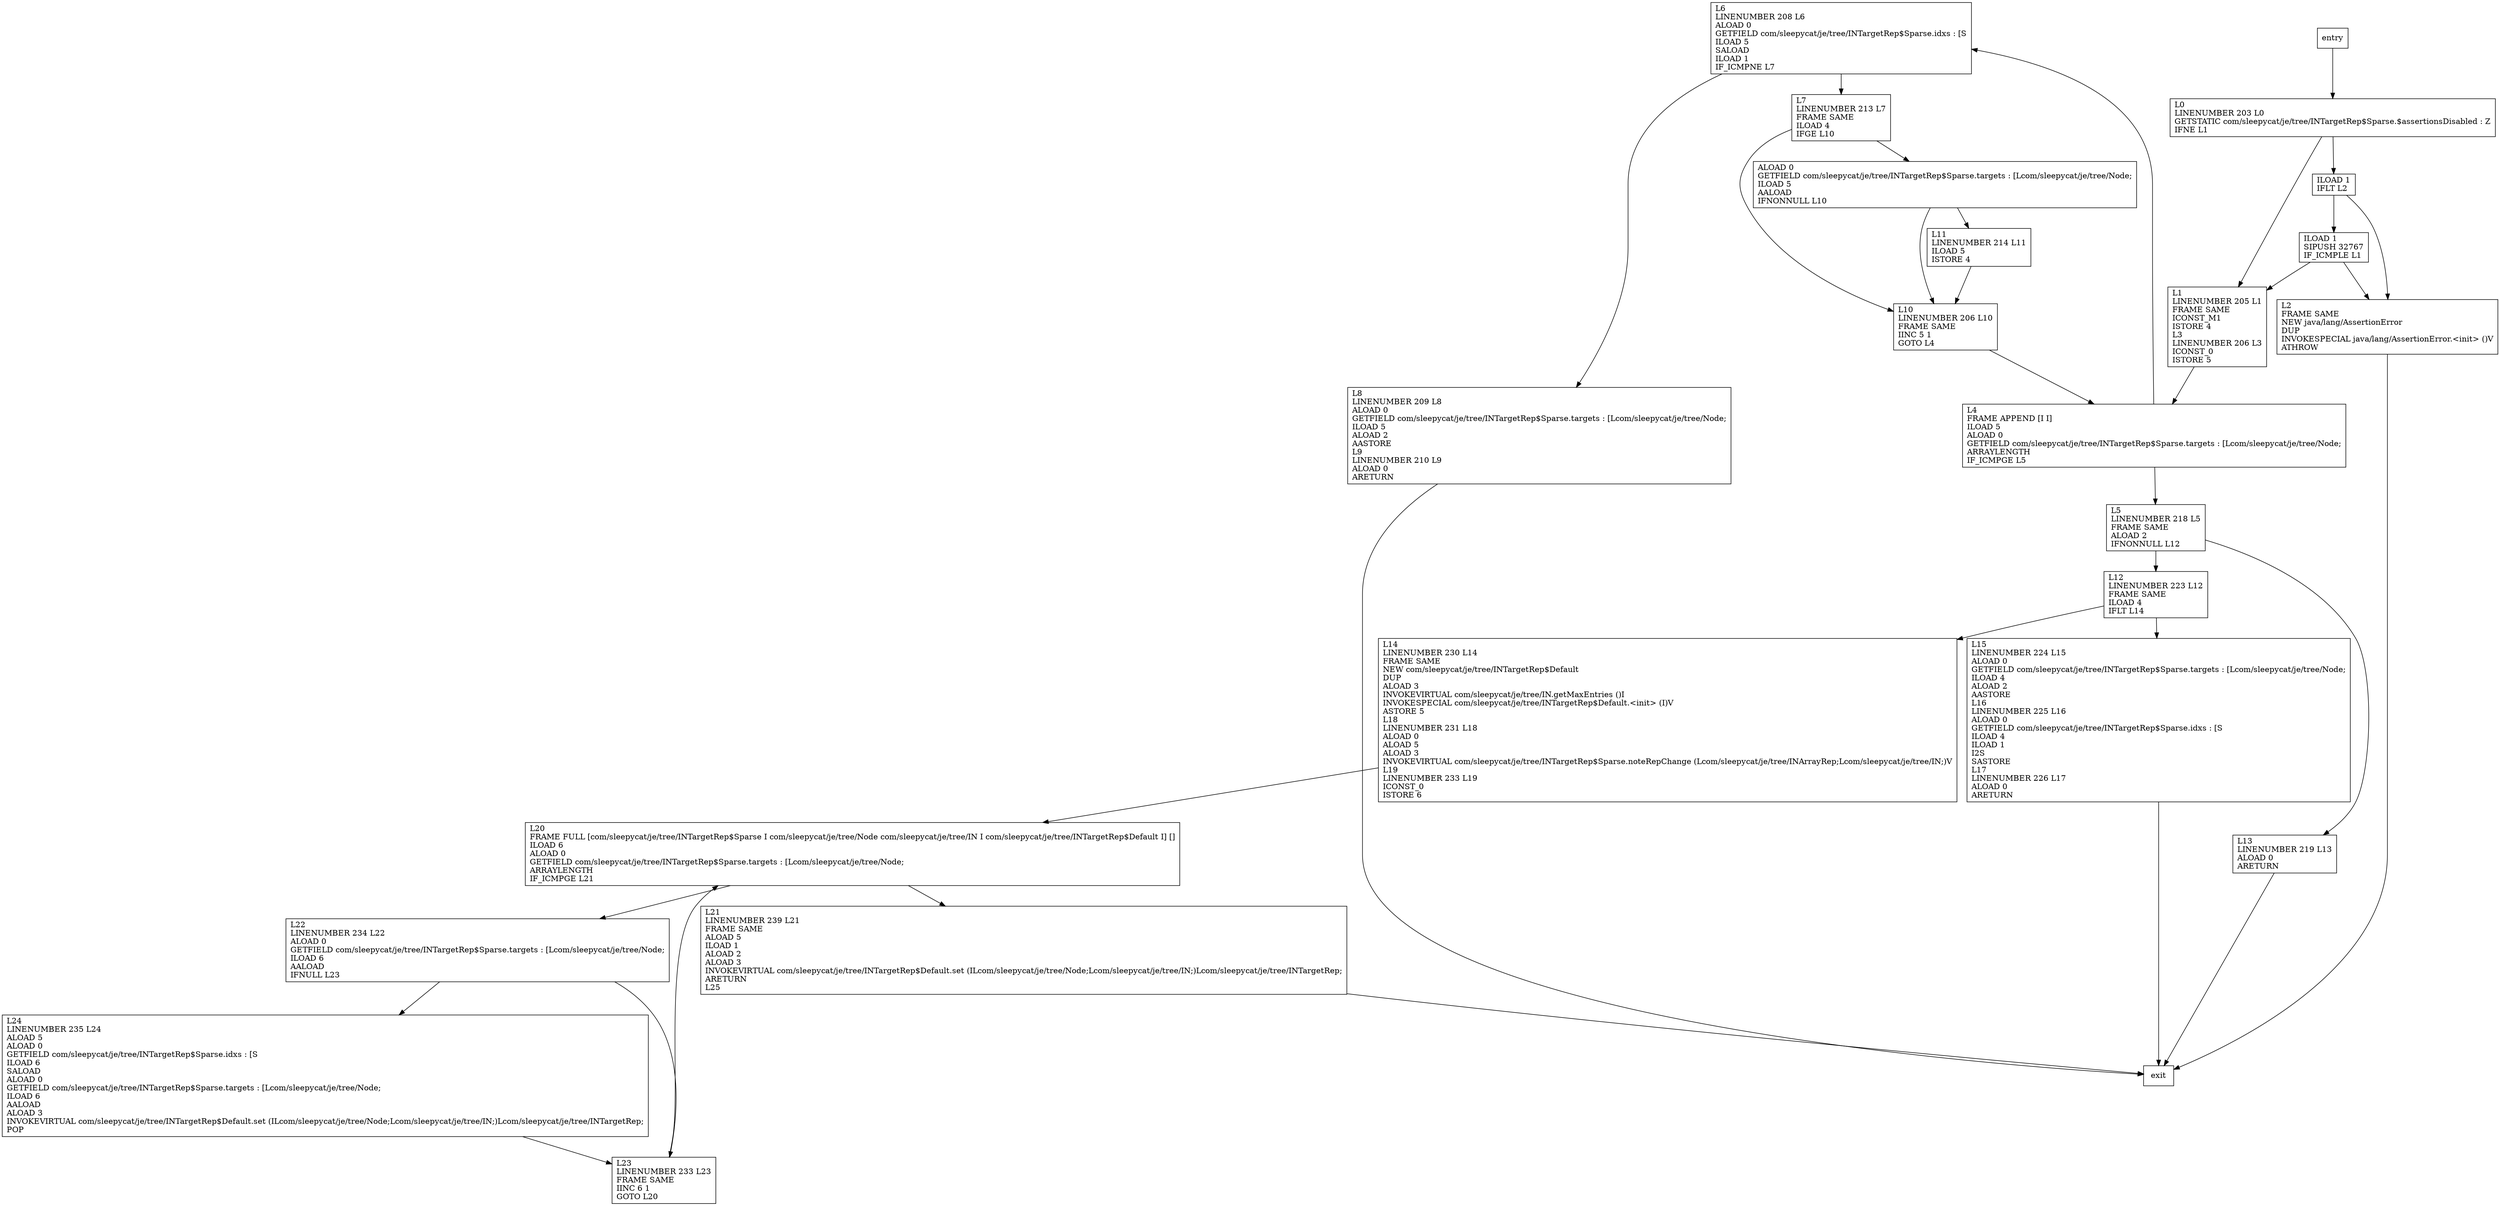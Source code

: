 digraph set {
node [shape=record];
1774816847 [label="L20\lFRAME FULL [com/sleepycat/je/tree/INTargetRep$Sparse I com/sleepycat/je/tree/Node com/sleepycat/je/tree/IN I com/sleepycat/je/tree/INTargetRep$Default I] []\lILOAD 6\lALOAD 0\lGETFIELD com/sleepycat/je/tree/INTargetRep$Sparse.targets : [Lcom/sleepycat/je/tree/Node;\lARRAYLENGTH\lIF_ICMPGE L21\l"];
950603067 [label="L6\lLINENUMBER 208 L6\lALOAD 0\lGETFIELD com/sleepycat/je/tree/INTargetRep$Sparse.idxs : [S\lILOAD 5\lSALOAD\lILOAD 1\lIF_ICMPNE L7\l"];
1436156299 [label="ALOAD 0\lGETFIELD com/sleepycat/je/tree/INTargetRep$Sparse.targets : [Lcom/sleepycat/je/tree/Node;\lILOAD 5\lAALOAD\lIFNONNULL L10\l"];
1648856938 [label="L14\lLINENUMBER 230 L14\lFRAME SAME\lNEW com/sleepycat/je/tree/INTargetRep$Default\lDUP\lALOAD 3\lINVOKEVIRTUAL com/sleepycat/je/tree/IN.getMaxEntries ()I\lINVOKESPECIAL com/sleepycat/je/tree/INTargetRep$Default.\<init\> (I)V\lASTORE 5\lL18\lLINENUMBER 231 L18\lALOAD 0\lALOAD 5\lALOAD 3\lINVOKEVIRTUAL com/sleepycat/je/tree/INTargetRep$Sparse.noteRepChange (Lcom/sleepycat/je/tree/INArrayRep;Lcom/sleepycat/je/tree/IN;)V\lL19\lLINENUMBER 233 L19\lICONST_0\lISTORE 6\l"];
672187882 [label="L8\lLINENUMBER 209 L8\lALOAD 0\lGETFIELD com/sleepycat/je/tree/INTargetRep$Sparse.targets : [Lcom/sleepycat/je/tree/Node;\lILOAD 5\lALOAD 2\lAASTORE\lL9\lLINENUMBER 210 L9\lALOAD 0\lARETURN\l"];
2039185857 [label="L22\lLINENUMBER 234 L22\lALOAD 0\lGETFIELD com/sleepycat/je/tree/INTargetRep$Sparse.targets : [Lcom/sleepycat/je/tree/Node;\lILOAD 6\lAALOAD\lIFNULL L23\l"];
2126076725 [label="ILOAD 1\lIFLT L2\l"];
1666381333 [label="L2\lFRAME SAME\lNEW java/lang/AssertionError\lDUP\lINVOKESPECIAL java/lang/AssertionError.\<init\> ()V\lATHROW\l"];
631901910 [label="L10\lLINENUMBER 206 L10\lFRAME SAME\lIINC 5 1\lGOTO L4\l"];
1066793207 [label="L12\lLINENUMBER 223 L12\lFRAME SAME\lILOAD 4\lIFLT L14\l"];
1475488888 [label="L21\lLINENUMBER 239 L21\lFRAME SAME\lALOAD 5\lILOAD 1\lALOAD 2\lALOAD 3\lINVOKEVIRTUAL com/sleepycat/je/tree/INTargetRep$Default.set (ILcom/sleepycat/je/tree/Node;Lcom/sleepycat/je/tree/IN;)Lcom/sleepycat/je/tree/INTargetRep;\lARETURN\lL25\l"];
1971396309 [label="L5\lLINENUMBER 218 L5\lFRAME SAME\lALOAD 2\lIFNONNULL L12\l"];
1279239781 [label="L7\lLINENUMBER 213 L7\lFRAME SAME\lILOAD 4\lIFGE L10\l"];
1245482349 [label="L15\lLINENUMBER 224 L15\lALOAD 0\lGETFIELD com/sleepycat/je/tree/INTargetRep$Sparse.targets : [Lcom/sleepycat/je/tree/Node;\lILOAD 4\lALOAD 2\lAASTORE\lL16\lLINENUMBER 225 L16\lALOAD 0\lGETFIELD com/sleepycat/je/tree/INTargetRep$Sparse.idxs : [S\lILOAD 4\lILOAD 1\lI2S\lSASTORE\lL17\lLINENUMBER 226 L17\lALOAD 0\lARETURN\l"];
747538872 [label="L23\lLINENUMBER 233 L23\lFRAME SAME\lIINC 6 1\lGOTO L20\l"];
940969226 [label="L0\lLINENUMBER 203 L0\lGETSTATIC com/sleepycat/je/tree/INTargetRep$Sparse.$assertionsDisabled : Z\lIFNE L1\l"];
426211412 [label="L1\lLINENUMBER 205 L1\lFRAME SAME\lICONST_M1\lISTORE 4\lL3\lLINENUMBER 206 L3\lICONST_0\lISTORE 5\l"];
1805965366 [label="ILOAD 1\lSIPUSH 32767\lIF_ICMPLE L1\l"];
160486707 [label="L24\lLINENUMBER 235 L24\lALOAD 5\lALOAD 0\lGETFIELD com/sleepycat/je/tree/INTargetRep$Sparse.idxs : [S\lILOAD 6\lSALOAD\lALOAD 0\lGETFIELD com/sleepycat/je/tree/INTargetRep$Sparse.targets : [Lcom/sleepycat/je/tree/Node;\lILOAD 6\lAALOAD\lALOAD 3\lINVOKEVIRTUAL com/sleepycat/je/tree/INTargetRep$Default.set (ILcom/sleepycat/je/tree/Node;Lcom/sleepycat/je/tree/IN;)Lcom/sleepycat/je/tree/INTargetRep;\lPOP\l"];
345475208 [label="L11\lLINENUMBER 214 L11\lILOAD 5\lISTORE 4\l"];
1460042169 [label="L4\lFRAME APPEND [I I]\lILOAD 5\lALOAD 0\lGETFIELD com/sleepycat/je/tree/INTargetRep$Sparse.targets : [Lcom/sleepycat/je/tree/Node;\lARRAYLENGTH\lIF_ICMPGE L5\l"];
973480037 [label="L13\lLINENUMBER 219 L13\lALOAD 0\lARETURN\l"];
entry;
exit;
1774816847 -> 2039185857
1774816847 -> 1475488888
950603067 -> 1279239781
950603067 -> 672187882
1436156299 -> 345475208
1436156299 -> 631901910
672187882 -> exit
2039185857 -> 747538872
2039185857 -> 160486707
2126076725 -> 1805965366
2126076725 -> 1666381333
1666381333 -> exit
1279239781 -> 1436156299
1279239781 -> 631901910
1245482349 -> exit
940969226 -> 426211412
940969226 -> 2126076725
1805965366 -> 426211412
1805965366 -> 1666381333
160486707 -> 747538872
1460042169 -> 950603067
1460042169 -> 1971396309
973480037 -> exit
1648856938 -> 1774816847
631901910 -> 1460042169
1066793207 -> 1245482349
1066793207 -> 1648856938
1475488888 -> exit
1971396309 -> 1066793207
1971396309 -> 973480037
entry -> 940969226
747538872 -> 1774816847
426211412 -> 1460042169
345475208 -> 631901910
}
